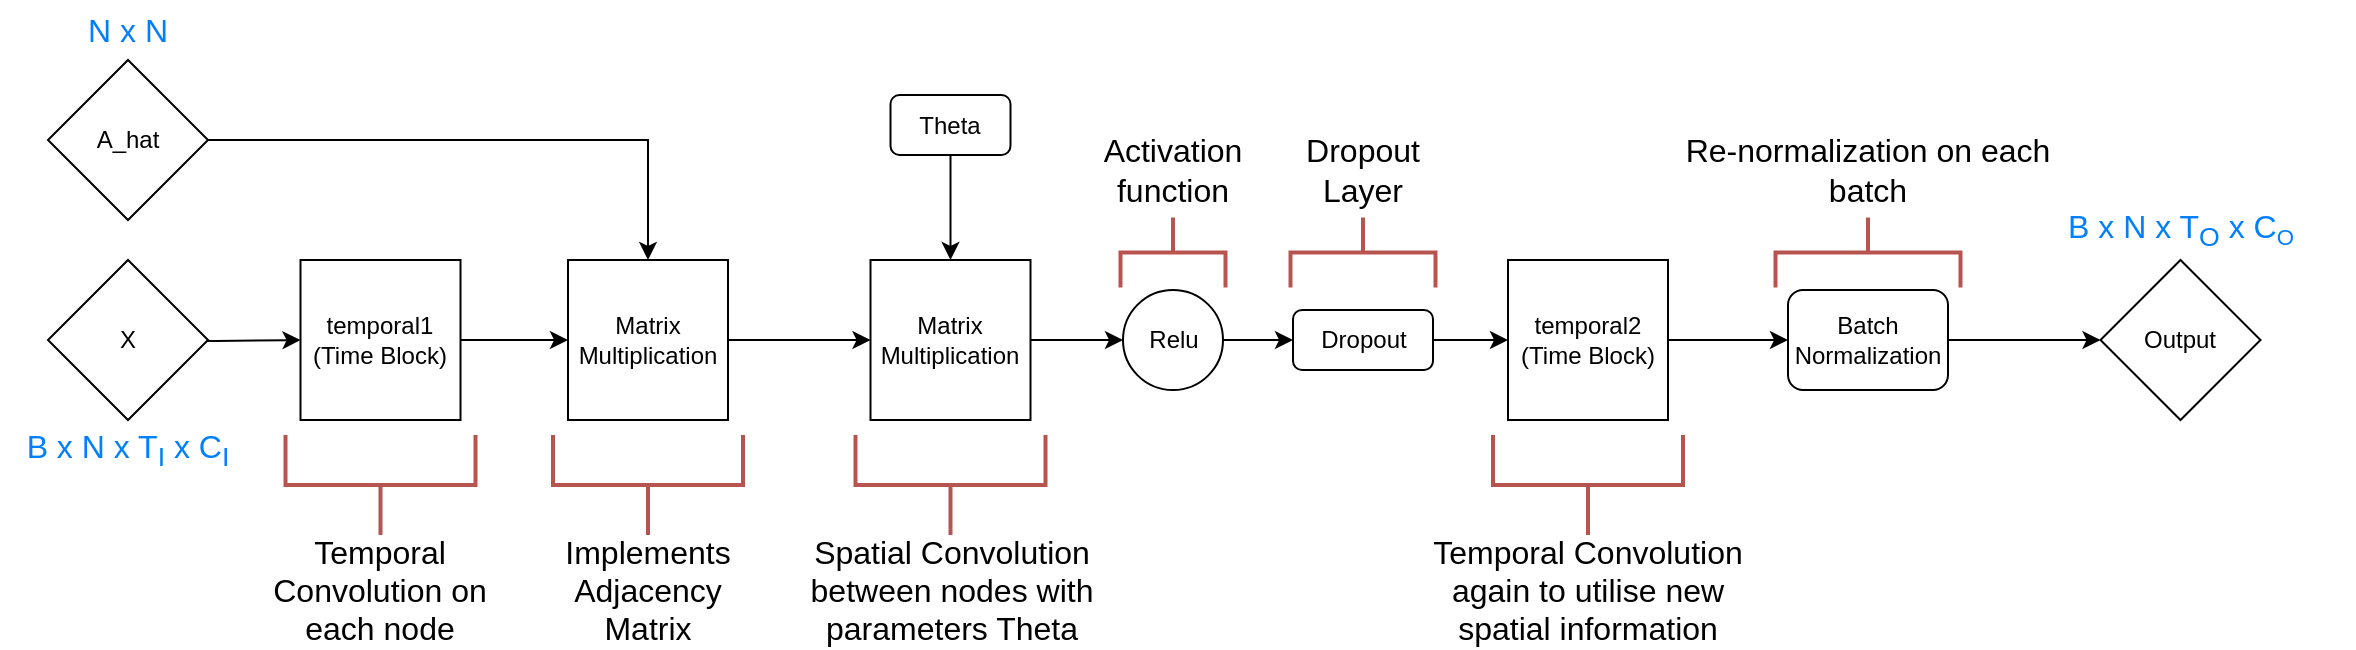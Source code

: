 <mxfile version="16.5.1" type="device"><diagram id="MDsL4kM_eBfMbBOElVDV" name="Page-1"><mxGraphModel dx="1125" dy="732" grid="1" gridSize="10" guides="1" tooltips="1" connect="1" arrows="1" fold="1" page="1" pageScale="1" pageWidth="827" pageHeight="1169" math="0" shadow="0"><root><mxCell id="0"/><mxCell id="1" parent="0"/><mxCell id="8epWSHPVbGEPPZAaLF-7-1" style="edgeStyle=orthogonalEdgeStyle;rounded=0;orthogonalLoop=1;jettySize=auto;html=1;exitX=1;exitY=0.5;exitDx=0;exitDy=0;entryX=0;entryY=0.5;entryDx=0;entryDy=0;" parent="1" source="8epWSHPVbGEPPZAaLF-7-3" edge="1" target="8epWSHPVbGEPPZAaLF-7-8"><mxGeometry relative="1" as="geometry"><mxPoint x="470" y="330" as="targetPoint"/></mxGeometry></mxCell><mxCell id="8epWSHPVbGEPPZAaLF-7-2" style="edgeStyle=orthogonalEdgeStyle;rounded=0;orthogonalLoop=1;jettySize=auto;html=1;entryX=0.5;entryY=0;entryDx=0;entryDy=0;exitX=1;exitY=0.5;exitDx=0;exitDy=0;" parent="1" source="8epWSHPVbGEPPZAaLF-7-18" target="8epWSHPVbGEPPZAaLF-7-8" edge="1"><mxGeometry relative="1" as="geometry"><mxPoint x="60" y="230" as="sourcePoint"/></mxGeometry></mxCell><mxCell id="8epWSHPVbGEPPZAaLF-7-3" value="temporal1&lt;br&gt;(Time Block)" style="whiteSpace=wrap;html=1;aspect=fixed;" parent="1" vertex="1"><mxGeometry x="296.25" y="290" width="80" height="80" as="geometry"/></mxCell><mxCell id="8epWSHPVbGEPPZAaLF-7-6" style="edgeStyle=orthogonalEdgeStyle;rounded=0;orthogonalLoop=1;jettySize=auto;html=1;exitX=1;exitY=0.5;exitDx=0;exitDy=0;entryX=0;entryY=0.5;entryDx=0;entryDy=0;" parent="1" source="8epWSHPVbGEPPZAaLF-7-8" target="8epWSHPVbGEPPZAaLF-7-10" edge="1"><mxGeometry relative="1" as="geometry"/></mxCell><mxCell id="8epWSHPVbGEPPZAaLF-7-7" style="edgeStyle=orthogonalEdgeStyle;rounded=0;orthogonalLoop=1;jettySize=auto;html=1;entryX=0.5;entryY=0;entryDx=0;entryDy=0;startArrow=none;" parent="1" source="8epWSHPVbGEPPZAaLF-7-20" target="8epWSHPVbGEPPZAaLF-7-10" edge="1"><mxGeometry relative="1" as="geometry"><mxPoint x="660" y="230" as="sourcePoint"/></mxGeometry></mxCell><mxCell id="8epWSHPVbGEPPZAaLF-7-8" value="Matrix Multiplication" style="whiteSpace=wrap;html=1;aspect=fixed;" parent="1" vertex="1"><mxGeometry x="430" y="290" width="80" height="80" as="geometry"/></mxCell><mxCell id="8epWSHPVbGEPPZAaLF-7-9" style="edgeStyle=orthogonalEdgeStyle;rounded=0;orthogonalLoop=1;jettySize=auto;html=1;exitX=1;exitY=0.5;exitDx=0;exitDy=0;entryX=0;entryY=0.5;entryDx=0;entryDy=0;" parent="1" source="8epWSHPVbGEPPZAaLF-7-10" target="8epWSHPVbGEPPZAaLF-7-12" edge="1"><mxGeometry relative="1" as="geometry"/></mxCell><mxCell id="8epWSHPVbGEPPZAaLF-7-10" value="Matrix Multiplication" style="whiteSpace=wrap;html=1;aspect=fixed;" parent="1" vertex="1"><mxGeometry x="581.25" y="290" width="80" height="80" as="geometry"/></mxCell><mxCell id="8GHZrRff7OgZI47-8vP0-2" style="edgeStyle=orthogonalEdgeStyle;rounded=0;orthogonalLoop=1;jettySize=auto;html=1;exitX=1;exitY=0.5;exitDx=0;exitDy=0;" edge="1" parent="1" source="8epWSHPVbGEPPZAaLF-7-12" target="8GHZrRff7OgZI47-8vP0-1"><mxGeometry relative="1" as="geometry"/></mxCell><mxCell id="8epWSHPVbGEPPZAaLF-7-12" value="Relu" style="ellipse;whiteSpace=wrap;html=1;aspect=fixed;" parent="1" vertex="1"><mxGeometry x="707.5" y="305" width="50" height="50" as="geometry"/></mxCell><mxCell id="8epWSHPVbGEPPZAaLF-7-13" style="edgeStyle=orthogonalEdgeStyle;rounded=0;orthogonalLoop=1;jettySize=auto;html=1;exitX=1;exitY=0.5;exitDx=0;exitDy=0;entryX=0;entryY=0.5;entryDx=0;entryDy=0;" parent="1" source="8epWSHPVbGEPPZAaLF-7-14" target="8GHZrRff7OgZI47-8vP0-5" edge="1"><mxGeometry relative="1" as="geometry"><mxPoint x="1040" y="330" as="targetPoint"/></mxGeometry></mxCell><mxCell id="8epWSHPVbGEPPZAaLF-7-14" value="&lt;span&gt;temporal2&lt;/span&gt;&lt;br&gt;&lt;span&gt;(Time Block)&lt;/span&gt;" style="whiteSpace=wrap;html=1;aspect=fixed;" parent="1" vertex="1"><mxGeometry x="900" y="290" width="80" height="80" as="geometry"/></mxCell><mxCell id="8epWSHPVbGEPPZAaLF-7-17" style="edgeStyle=orthogonalEdgeStyle;rounded=0;orthogonalLoop=1;jettySize=auto;html=1;entryX=0;entryY=0.5;entryDx=0;entryDy=0;" parent="1" target="8epWSHPVbGEPPZAaLF-7-3" edge="1"><mxGeometry relative="1" as="geometry"><mxPoint x="210" y="330" as="sourcePoint"/></mxGeometry></mxCell><mxCell id="8epWSHPVbGEPPZAaLF-7-18" value="A_hat" style="rhombus;whiteSpace=wrap;html=1;" parent="1" vertex="1"><mxGeometry x="170" y="190" width="80" height="80" as="geometry"/></mxCell><mxCell id="8epWSHPVbGEPPZAaLF-7-19" value="X" style="rhombus;whiteSpace=wrap;html=1;" parent="1" vertex="1"><mxGeometry x="170" y="290" width="80" height="80" as="geometry"/></mxCell><mxCell id="8epWSHPVbGEPPZAaLF-7-20" value="Theta" style="rounded=1;whiteSpace=wrap;html=1;" parent="1" vertex="1"><mxGeometry x="591.25" y="207.5" width="60" height="30" as="geometry"/></mxCell><mxCell id="VfyBHNDOzLzGBlwsCfX2-3" value="" style="strokeWidth=2;html=1;shape=mxgraph.flowchart.annotation_2;align=left;labelPosition=right;pointerEvents=1;rotation=-90;fillColor=#f8cecc;strokeColor=#b85450;" parent="1" vertex="1"><mxGeometry x="311.25" y="355" width="50" height="95" as="geometry"/></mxCell><mxCell id="VfyBHNDOzLzGBlwsCfX2-4" value="&lt;font style=&quot;font-size: 16px&quot;&gt;Temporal Convolution on each node&lt;/font&gt;" style="text;html=1;strokeColor=none;fillColor=none;align=center;verticalAlign=middle;whiteSpace=wrap;rounded=0;" parent="1" vertex="1"><mxGeometry x="276.25" y="440" width="120" height="30" as="geometry"/></mxCell><mxCell id="VfyBHNDOzLzGBlwsCfX2-5" value="" style="strokeWidth=2;html=1;shape=mxgraph.flowchart.annotation_2;align=left;labelPosition=right;pointerEvents=1;rotation=-90;fillColor=#f8cecc;strokeColor=#b85450;" parent="1" vertex="1"><mxGeometry x="445" y="355" width="50" height="95" as="geometry"/></mxCell><mxCell id="VfyBHNDOzLzGBlwsCfX2-6" value="&lt;span style=&quot;font-size: 16px&quot;&gt;Implements Adjacency Matrix&lt;/span&gt;" style="text;html=1;strokeColor=none;fillColor=none;align=center;verticalAlign=middle;whiteSpace=wrap;rounded=0;" parent="1" vertex="1"><mxGeometry x="410" y="440" width="120" height="30" as="geometry"/></mxCell><mxCell id="VfyBHNDOzLzGBlwsCfX2-7" value="" style="strokeWidth=2;html=1;shape=mxgraph.flowchart.annotation_2;align=left;labelPosition=right;pointerEvents=1;rotation=-90;fillColor=#f8cecc;strokeColor=#b85450;" parent="1" vertex="1"><mxGeometry x="915" y="355" width="50" height="95" as="geometry"/></mxCell><mxCell id="VfyBHNDOzLzGBlwsCfX2-8" value="&lt;span style=&quot;font-size: 16px&quot;&gt;Temporal Convolution again to utilise new spatial information&lt;/span&gt;" style="text;html=1;strokeColor=none;fillColor=none;align=center;verticalAlign=middle;whiteSpace=wrap;rounded=0;" parent="1" vertex="1"><mxGeometry x="850.16" y="440" width="179.68" height="30" as="geometry"/></mxCell><mxCell id="VfyBHNDOzLzGBlwsCfX2-9" value="" style="strokeWidth=2;html=1;shape=mxgraph.flowchart.annotation_2;align=left;labelPosition=right;pointerEvents=1;rotation=-90;fillColor=#f8cecc;strokeColor=#b85450;" parent="1" vertex="1"><mxGeometry x="596.25" y="355" width="50" height="95" as="geometry"/></mxCell><mxCell id="VfyBHNDOzLzGBlwsCfX2-10" value="&lt;span style=&quot;font-size: 16px&quot;&gt;Spatial Convolution between nodes with parameters Theta&lt;/span&gt;" style="text;html=1;strokeColor=none;fillColor=none;align=center;verticalAlign=middle;whiteSpace=wrap;rounded=0;" parent="1" vertex="1"><mxGeometry x="542.5" y="440" width="157.5" height="30" as="geometry"/></mxCell><mxCell id="VfyBHNDOzLzGBlwsCfX2-11" value="" style="strokeWidth=2;html=1;shape=mxgraph.flowchart.annotation_2;align=left;labelPosition=right;pointerEvents=1;rotation=90;fillColor=#f8cecc;strokeColor=#b85450;" parent="1" vertex="1"><mxGeometry x="715" y="260" width="35" height="52.5" as="geometry"/></mxCell><mxCell id="VfyBHNDOzLzGBlwsCfX2-12" value="&lt;span style=&quot;font-size: 16px&quot;&gt;Activation function&lt;/span&gt;" style="text;html=1;strokeColor=none;fillColor=none;align=center;verticalAlign=middle;whiteSpace=wrap;rounded=0;" parent="1" vertex="1"><mxGeometry x="676.25" y="230" width="112.5" height="30" as="geometry"/></mxCell><mxCell id="VfyBHNDOzLzGBlwsCfX2-17" value="&lt;span style=&quot;font-size: 16px&quot;&gt;Re-normalization on each batch&lt;/span&gt;" style="text;html=1;strokeColor=none;fillColor=none;align=center;verticalAlign=middle;whiteSpace=wrap;rounded=0;" parent="1" vertex="1"><mxGeometry x="980" y="230" width="200.31" height="30" as="geometry"/></mxCell><mxCell id="VfyBHNDOzLzGBlwsCfX2-18" value="Output" style="rhombus;whiteSpace=wrap;html=1;" parent="1" vertex="1"><mxGeometry x="1196.25" y="290" width="80" height="80" as="geometry"/></mxCell><mxCell id="VfyBHNDOzLzGBlwsCfX2-19" value="&lt;font color=&quot;#007fff&quot;&gt;N x N&lt;br&gt;&lt;/font&gt;" style="text;html=1;strokeColor=none;fillColor=none;align=center;verticalAlign=middle;whiteSpace=wrap;rounded=0;fontSize=16;" parent="1" vertex="1"><mxGeometry x="180" y="160" width="60" height="30" as="geometry"/></mxCell><mxCell id="VfyBHNDOzLzGBlwsCfX2-20" value="&lt;font color=&quot;#007fff&quot;&gt;B x N x T&lt;sub&gt;I&lt;/sub&gt; x C&lt;sub&gt;I&lt;/sub&gt;&lt;/font&gt;&lt;font color=&quot;#007fff&quot;&gt;&lt;br&gt;&lt;/font&gt;" style="text;html=1;strokeColor=none;fillColor=none;align=center;verticalAlign=middle;whiteSpace=wrap;rounded=0;fontSize=16;" parent="1" vertex="1"><mxGeometry x="146.88" y="370" width="126.25" height="30" as="geometry"/></mxCell><mxCell id="VfyBHNDOzLzGBlwsCfX2-21" value="&lt;font color=&quot;#007fff&quot;&gt;B x N x T&lt;sub&gt;O&lt;/sub&gt; x C&lt;span style=&quot;font-size: 13.333px&quot;&gt;&lt;sub&gt;O&lt;/sub&gt;&lt;/span&gt;&lt;/font&gt;&lt;font color=&quot;#007fff&quot;&gt;&lt;br&gt;&lt;/font&gt;" style="text;html=1;strokeColor=none;fillColor=none;align=center;verticalAlign=middle;whiteSpace=wrap;rounded=0;fontSize=16;" parent="1" vertex="1"><mxGeometry x="1150" y="260" width="172.5" height="30" as="geometry"/></mxCell><mxCell id="8GHZrRff7OgZI47-8vP0-3" style="edgeStyle=orthogonalEdgeStyle;rounded=0;orthogonalLoop=1;jettySize=auto;html=1;exitX=1;exitY=0.5;exitDx=0;exitDy=0;entryX=0;entryY=0.5;entryDx=0;entryDy=0;" edge="1" parent="1" source="8GHZrRff7OgZI47-8vP0-1" target="8epWSHPVbGEPPZAaLF-7-14"><mxGeometry relative="1" as="geometry"/></mxCell><mxCell id="8GHZrRff7OgZI47-8vP0-1" value="Dropout" style="rounded=1;whiteSpace=wrap;html=1;" vertex="1" parent="1"><mxGeometry x="792.5" y="315" width="70" height="30" as="geometry"/></mxCell><mxCell id="8GHZrRff7OgZI47-8vP0-6" value="" style="edgeStyle=orthogonalEdgeStyle;rounded=0;orthogonalLoop=1;jettySize=auto;html=1;" edge="1" parent="1" source="8GHZrRff7OgZI47-8vP0-5" target="VfyBHNDOzLzGBlwsCfX2-18"><mxGeometry relative="1" as="geometry"/></mxCell><mxCell id="8GHZrRff7OgZI47-8vP0-5" value="Batch Normalization" style="rounded=1;whiteSpace=wrap;html=1;" vertex="1" parent="1"><mxGeometry x="1040" y="305" width="80" height="50" as="geometry"/></mxCell><mxCell id="8GHZrRff7OgZI47-8vP0-7" value="" style="strokeWidth=2;html=1;shape=mxgraph.flowchart.annotation_2;align=left;labelPosition=right;pointerEvents=1;rotation=90;fillColor=#f8cecc;strokeColor=#b85450;" vertex="1" parent="1"><mxGeometry x="810" y="250" width="35" height="72.5" as="geometry"/></mxCell><mxCell id="8GHZrRff7OgZI47-8vP0-8" value="&lt;span style=&quot;font-size: 16px&quot;&gt;Dropout Layer&lt;/span&gt;" style="text;html=1;strokeColor=none;fillColor=none;align=center;verticalAlign=middle;whiteSpace=wrap;rounded=0;" vertex="1" parent="1"><mxGeometry x="783.13" y="230" width="88.75" height="30" as="geometry"/></mxCell><mxCell id="8GHZrRff7OgZI47-8vP0-9" value="" style="strokeWidth=2;html=1;shape=mxgraph.flowchart.annotation_2;align=left;labelPosition=right;pointerEvents=1;rotation=90;fillColor=#f8cecc;strokeColor=#b85450;" vertex="1" parent="1"><mxGeometry x="1062.5" y="240" width="35" height="92.5" as="geometry"/></mxCell></root></mxGraphModel></diagram></mxfile>